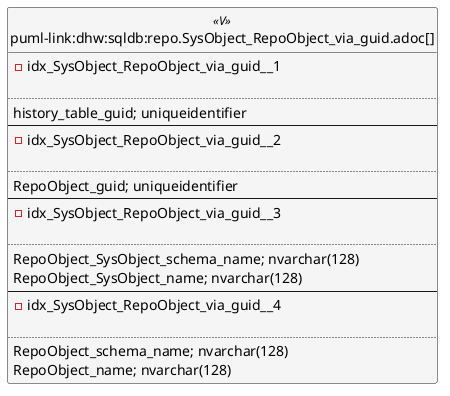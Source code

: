 @startuml
left to right direction
'top to bottom direction
hide circle
'avoide "." issues:
set namespaceSeparator none


skinparam class {
  BackgroundColor White
  BackgroundColor<<FN>> Yellow
  BackgroundColor<<FS>> Yellow
  BackgroundColor<<FT>> LightGray
  BackgroundColor<<IF>> Yellow
  BackgroundColor<<IS>> Yellow
  BackgroundColor<<P>> Aqua
  BackgroundColor<<PC>> Aqua
  BackgroundColor<<SN>> Yellow
  BackgroundColor<<SO>> SlateBlue
  BackgroundColor<<TF>> LightGray
  BackgroundColor<<TR>> Tomato
  BackgroundColor<<U>> White
  BackgroundColor<<V>> WhiteSmoke
  BackgroundColor<<X>> Aqua
  BackgroundColor<<external>> AliceBlue
}


entity "puml-link:dhw:sqldb:repo.SysObject_RepoObject_via_guid.adoc[]" as repo.SysObject_RepoObject_via_guid << V >> {
- idx_SysObject_RepoObject_via_guid__1

..
history_table_guid; uniqueidentifier
--
- idx_SysObject_RepoObject_via_guid__2

..
RepoObject_guid; uniqueidentifier
--
- idx_SysObject_RepoObject_via_guid__3

..
RepoObject_SysObject_schema_name; nvarchar(128)
RepoObject_SysObject_name; nvarchar(128)
--
- idx_SysObject_RepoObject_via_guid__4

..
RepoObject_schema_name; nvarchar(128)
RepoObject_name; nvarchar(128)
}


@enduml

